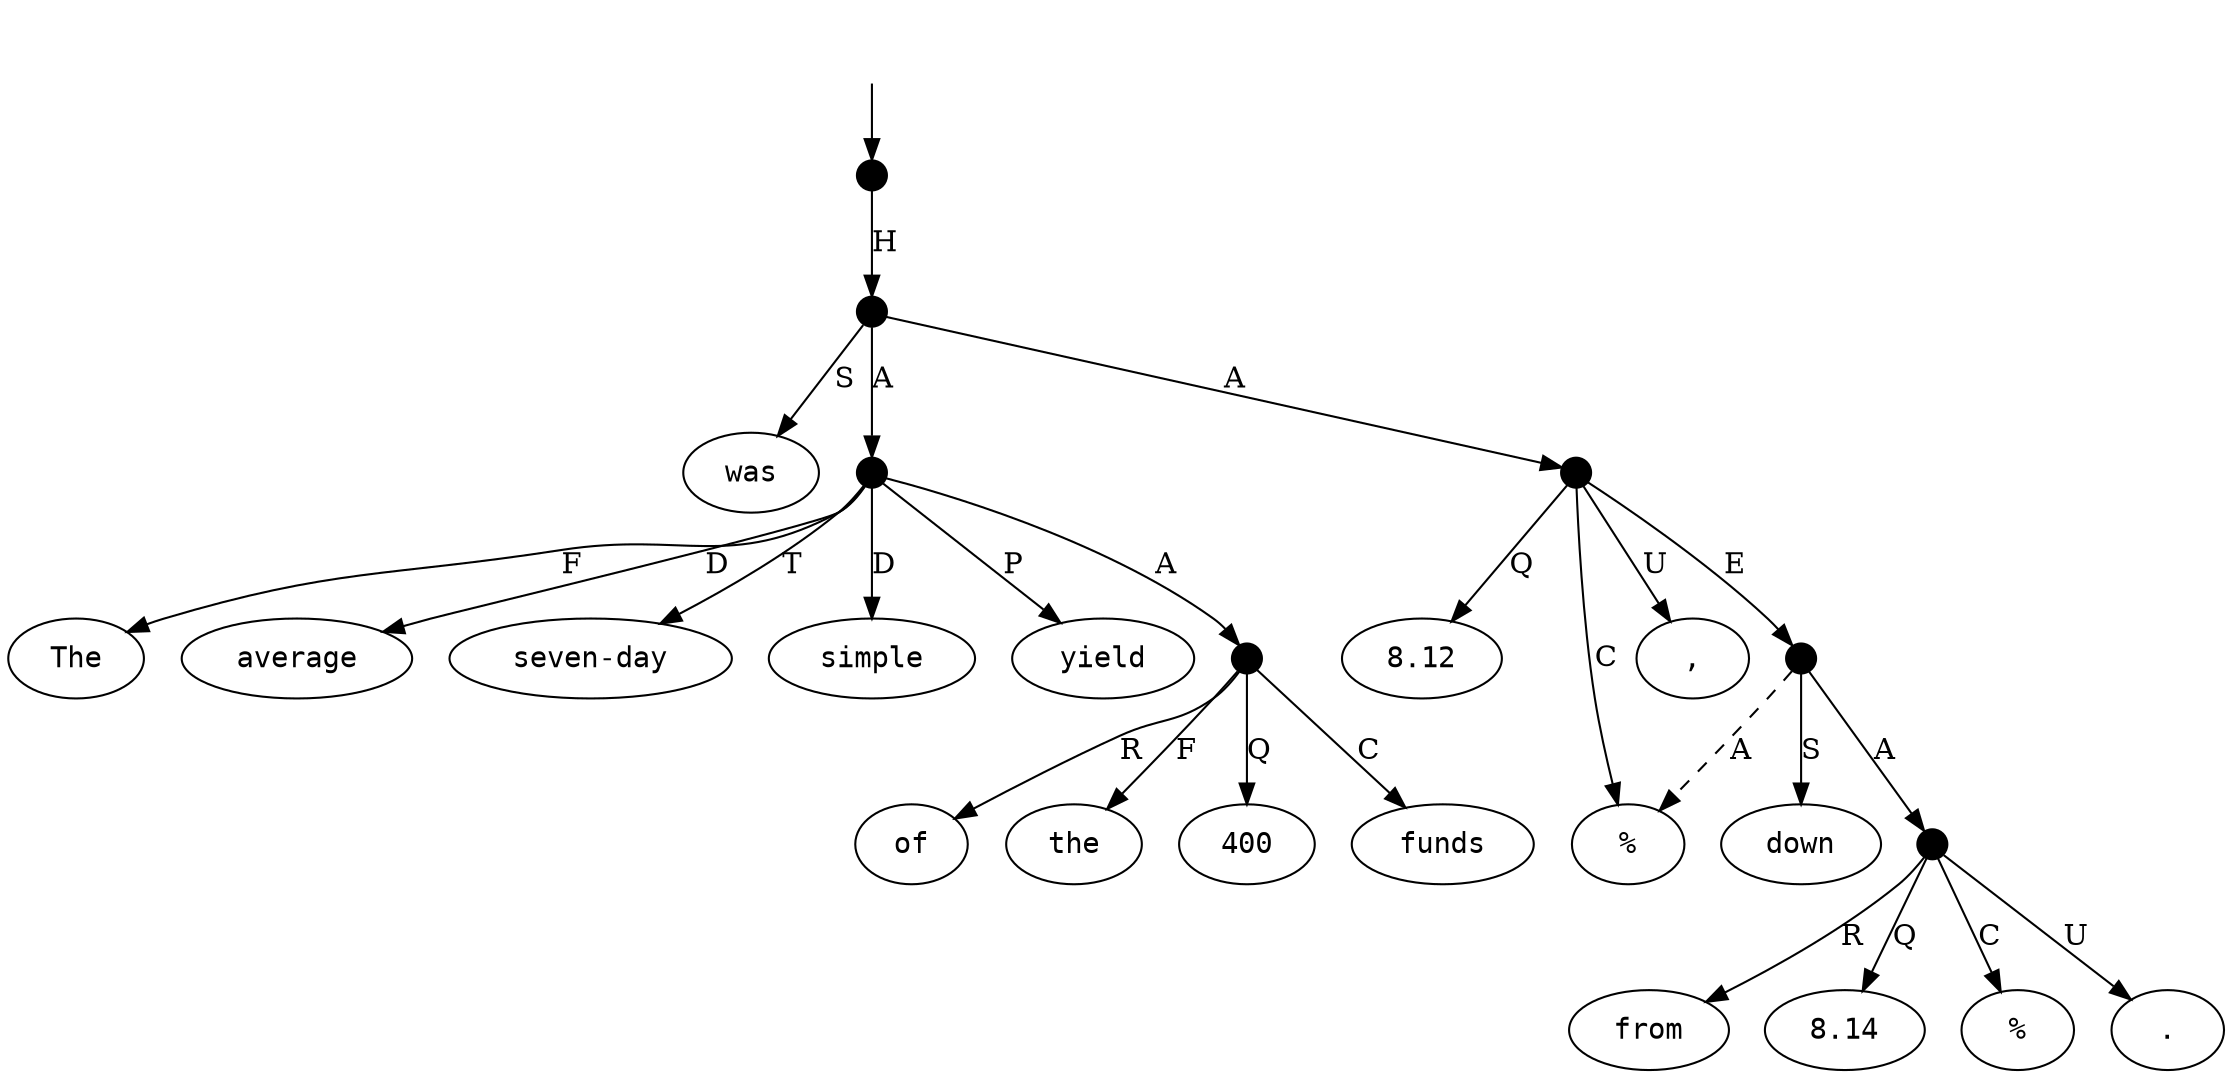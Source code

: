 digraph "20004016" {
  top [ style=invis ];
  top -> 19;
  0 [ label=<<table align="center" border="0" cellspacing="0"><tr><td colspan="2"><font face="Courier">The</font></td></tr></table>> ];
  1 [ label=<<table align="center" border="0" cellspacing="0"><tr><td colspan="2"><font face="Courier">average</font></td></tr></table>> ];
  2 [ label=<<table align="center" border="0" cellspacing="0"><tr><td colspan="2"><font face="Courier">seven-day</font></td></tr></table>> ];
  3 [ label=<<table align="center" border="0" cellspacing="0"><tr><td colspan="2"><font face="Courier">simple</font></td></tr></table>> ];
  4 [ label=<<table align="center" border="0" cellspacing="0"><tr><td colspan="2"><font face="Courier">yield</font></td></tr></table>> ];
  5 [ label=<<table align="center" border="0" cellspacing="0"><tr><td colspan="2"><font face="Courier">of</font></td></tr></table>> ];
  6 [ label=<<table align="center" border="0" cellspacing="0"><tr><td colspan="2"><font face="Courier">the</font></td></tr></table>> ];
  7 [ label=<<table align="center" border="0" cellspacing="0"><tr><td colspan="2"><font face="Courier">400</font></td></tr></table>> ];
  8 [ label=<<table align="center" border="0" cellspacing="0"><tr><td colspan="2"><font face="Courier">funds</font></td></tr></table>> ];
  9 [ label=<<table align="center" border="0" cellspacing="0"><tr><td colspan="2"><font face="Courier">was</font></td></tr></table>> ];
  10 [ label=<<table align="center" border="0" cellspacing="0"><tr><td colspan="2"><font face="Courier">8.12</font></td></tr></table>> ];
  11 [ label=<<table align="center" border="0" cellspacing="0"><tr><td colspan="2"><font face="Courier">%</font></td></tr></table>> ];
  12 [ label=<<table align="center" border="0" cellspacing="0"><tr><td colspan="2"><font face="Courier">,</font></td></tr></table>> ];
  13 [ label=<<table align="center" border="0" cellspacing="0"><tr><td colspan="2"><font face="Courier">down</font></td></tr></table>> ];
  14 [ label=<<table align="center" border="0" cellspacing="0"><tr><td colspan="2"><font face="Courier">from</font></td></tr></table>> ];
  15 [ label=<<table align="center" border="0" cellspacing="0"><tr><td colspan="2"><font face="Courier">8.14</font></td></tr></table>> ];
  16 [ label=<<table align="center" border="0" cellspacing="0"><tr><td colspan="2"><font face="Courier">%</font></td></tr></table>> ];
  17 [ label=<<table align="center" border="0" cellspacing="0"><tr><td colspan="2"><font face="Courier">.</font></td></tr></table>> ];
  18 [ shape=point, width=0.2 ];
  19 [ shape=point, width=0.2 ];
  20 [ shape=point, width=0.2 ];
  21 [ shape=point, width=0.2 ];
  22 [ shape=point, width=0.2 ];
  23 [ shape=point, width=0.2 ];
  24 [ shape=point, width=0.2 ];
  22 -> 12 [ label="U" ];
  23 -> 11 [ label="A", style=dashed ];
  21 -> 7 [ label="Q" ];
  18 -> 3 [ label="D" ];
  22 -> 23 [ label="E" ];
  24 -> 16 [ label="C" ];
  21 -> 6 [ label="F" ];
  18 -> 1 [ label="D" ];
  24 -> 17 [ label="U" ];
  21 -> 5 [ label="R" ];
  20 -> 9 [ label="S" ];
  24 -> 14 [ label="R" ];
  21 -> 8 [ label="C" ];
  18 -> 21 [ label="A" ];
  20 -> 18 [ label="A" ];
  19 -> 20 [ label="H" ];
  24 -> 15 [ label="Q" ];
  18 -> 4 [ label="P" ];
  20 -> 22 [ label="A" ];
  23 -> 13 [ label="S" ];
  22 -> 10 [ label="Q" ];
  18 -> 0 [ label="F" ];
  23 -> 24 [ label="A" ];
  18 -> 2 [ label="T" ];
  22 -> 11 [ label="C" ];
}

